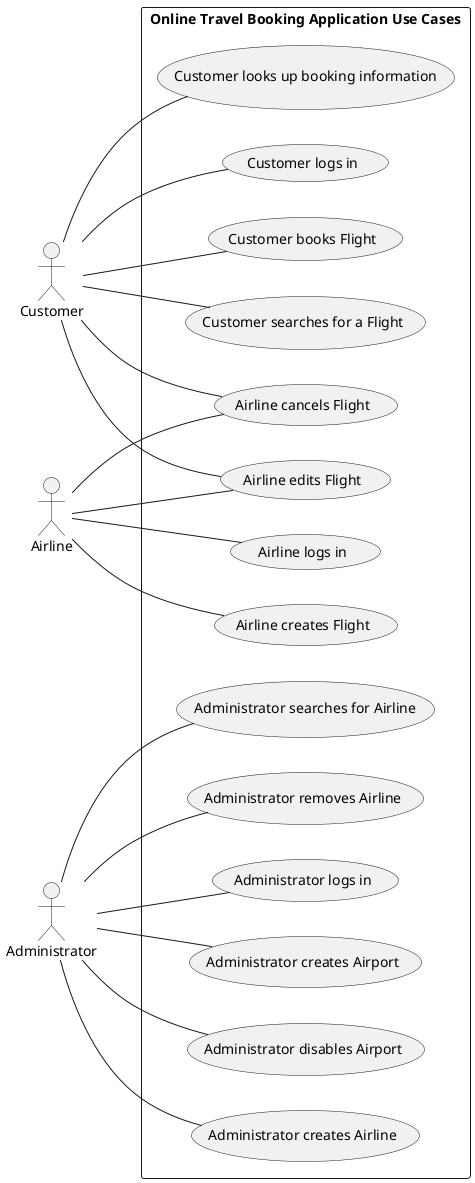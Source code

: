 @startuml

actor :Customer: as c
actor :Airline: as ar
actor :Administrator: as ad

rectangle "Online Travel Booking Application Use Cases" {
  left to right direction
  (Administrator logs in) as u1
  (Administrator creates Airport) as u2
  (Administrator disables Airport) as u3
  (Administrator creates Airline) as u4
  (Administrator searches for Airline) as u5
  (Administrator removes Airline) as u6
  (Airline logs in) as u12
  (Airline creates Flight) as u7
  (Airline cancels Flight) as u8
  (Airline edits Flight) as u9
  (Customer books Flight) as u10
  (Customer searches for a Flight) as u11
  (Customer looks up booking information) as u13
  (Customer logs in) as u14

  ad -- u1
  ad -- u2
  ad -- u3
  ad -- u4
  ad -- u5
  ad -- u6
  ar -- u12
  ar -- u7
  ar -- u8
  ar -- u9
  c -- u10
  c -- u11
  c -- u8
  c -- u9
  c -- u13
  c -- u14
}

@enduml
